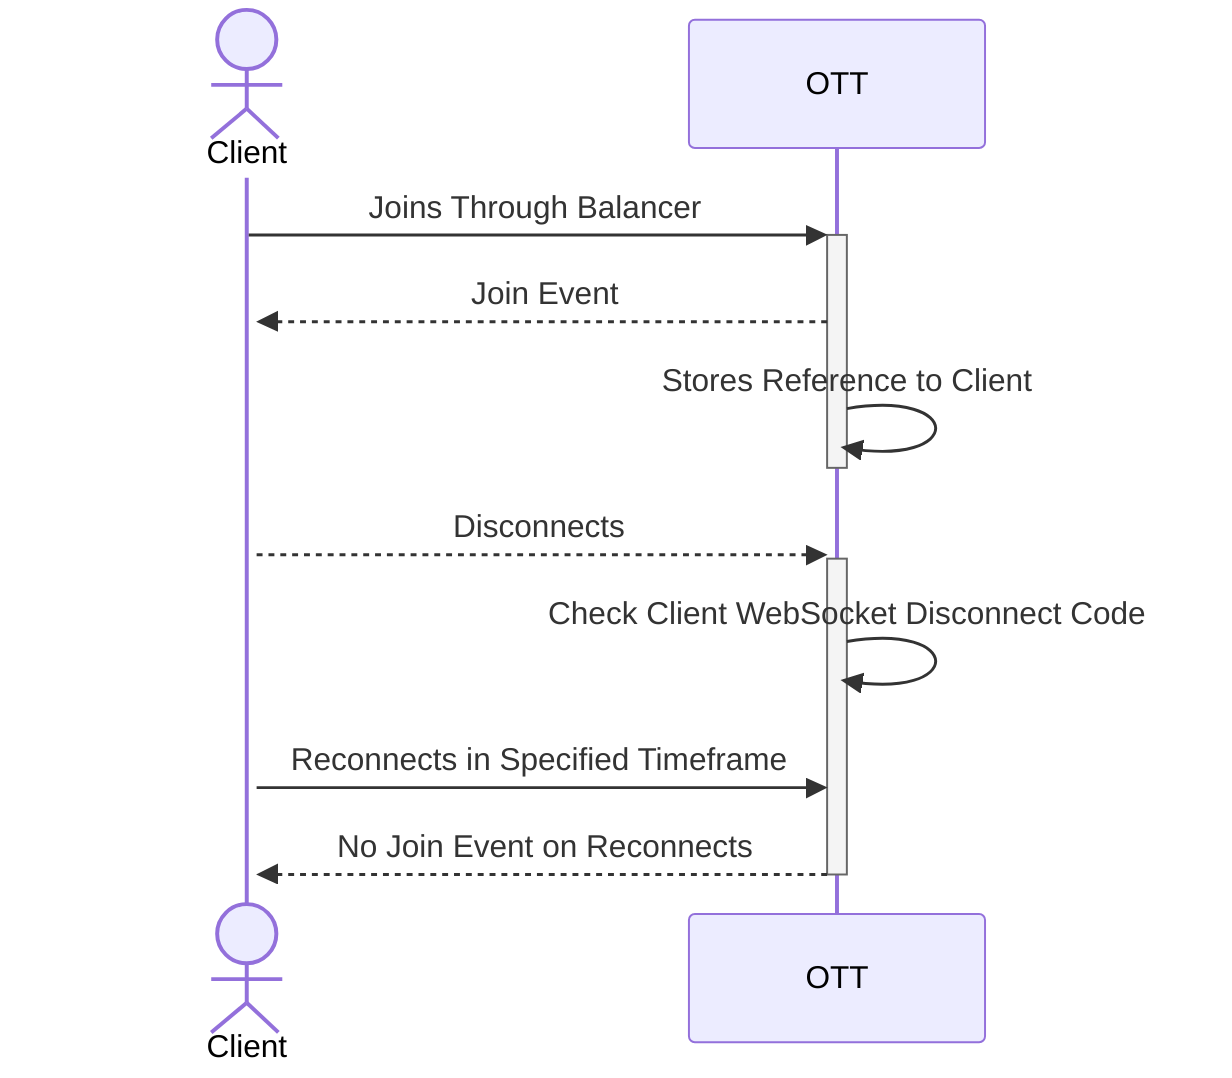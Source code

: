 sequenceDiagram
    Actor Client
    Client->>+OTT: Joins Through Balancer
    OTT-->>+Client: Join Event
    OTT->>-OTT: Stores Reference to Client
    Client-->>+OTT: Disconnects
    OTT->>OTT: Check Client WebSocket Disconnect Code
    Client->>OTT: Reconnects in Specified Timeframe
    OTT-->>-Client: No Join Event on Reconnects